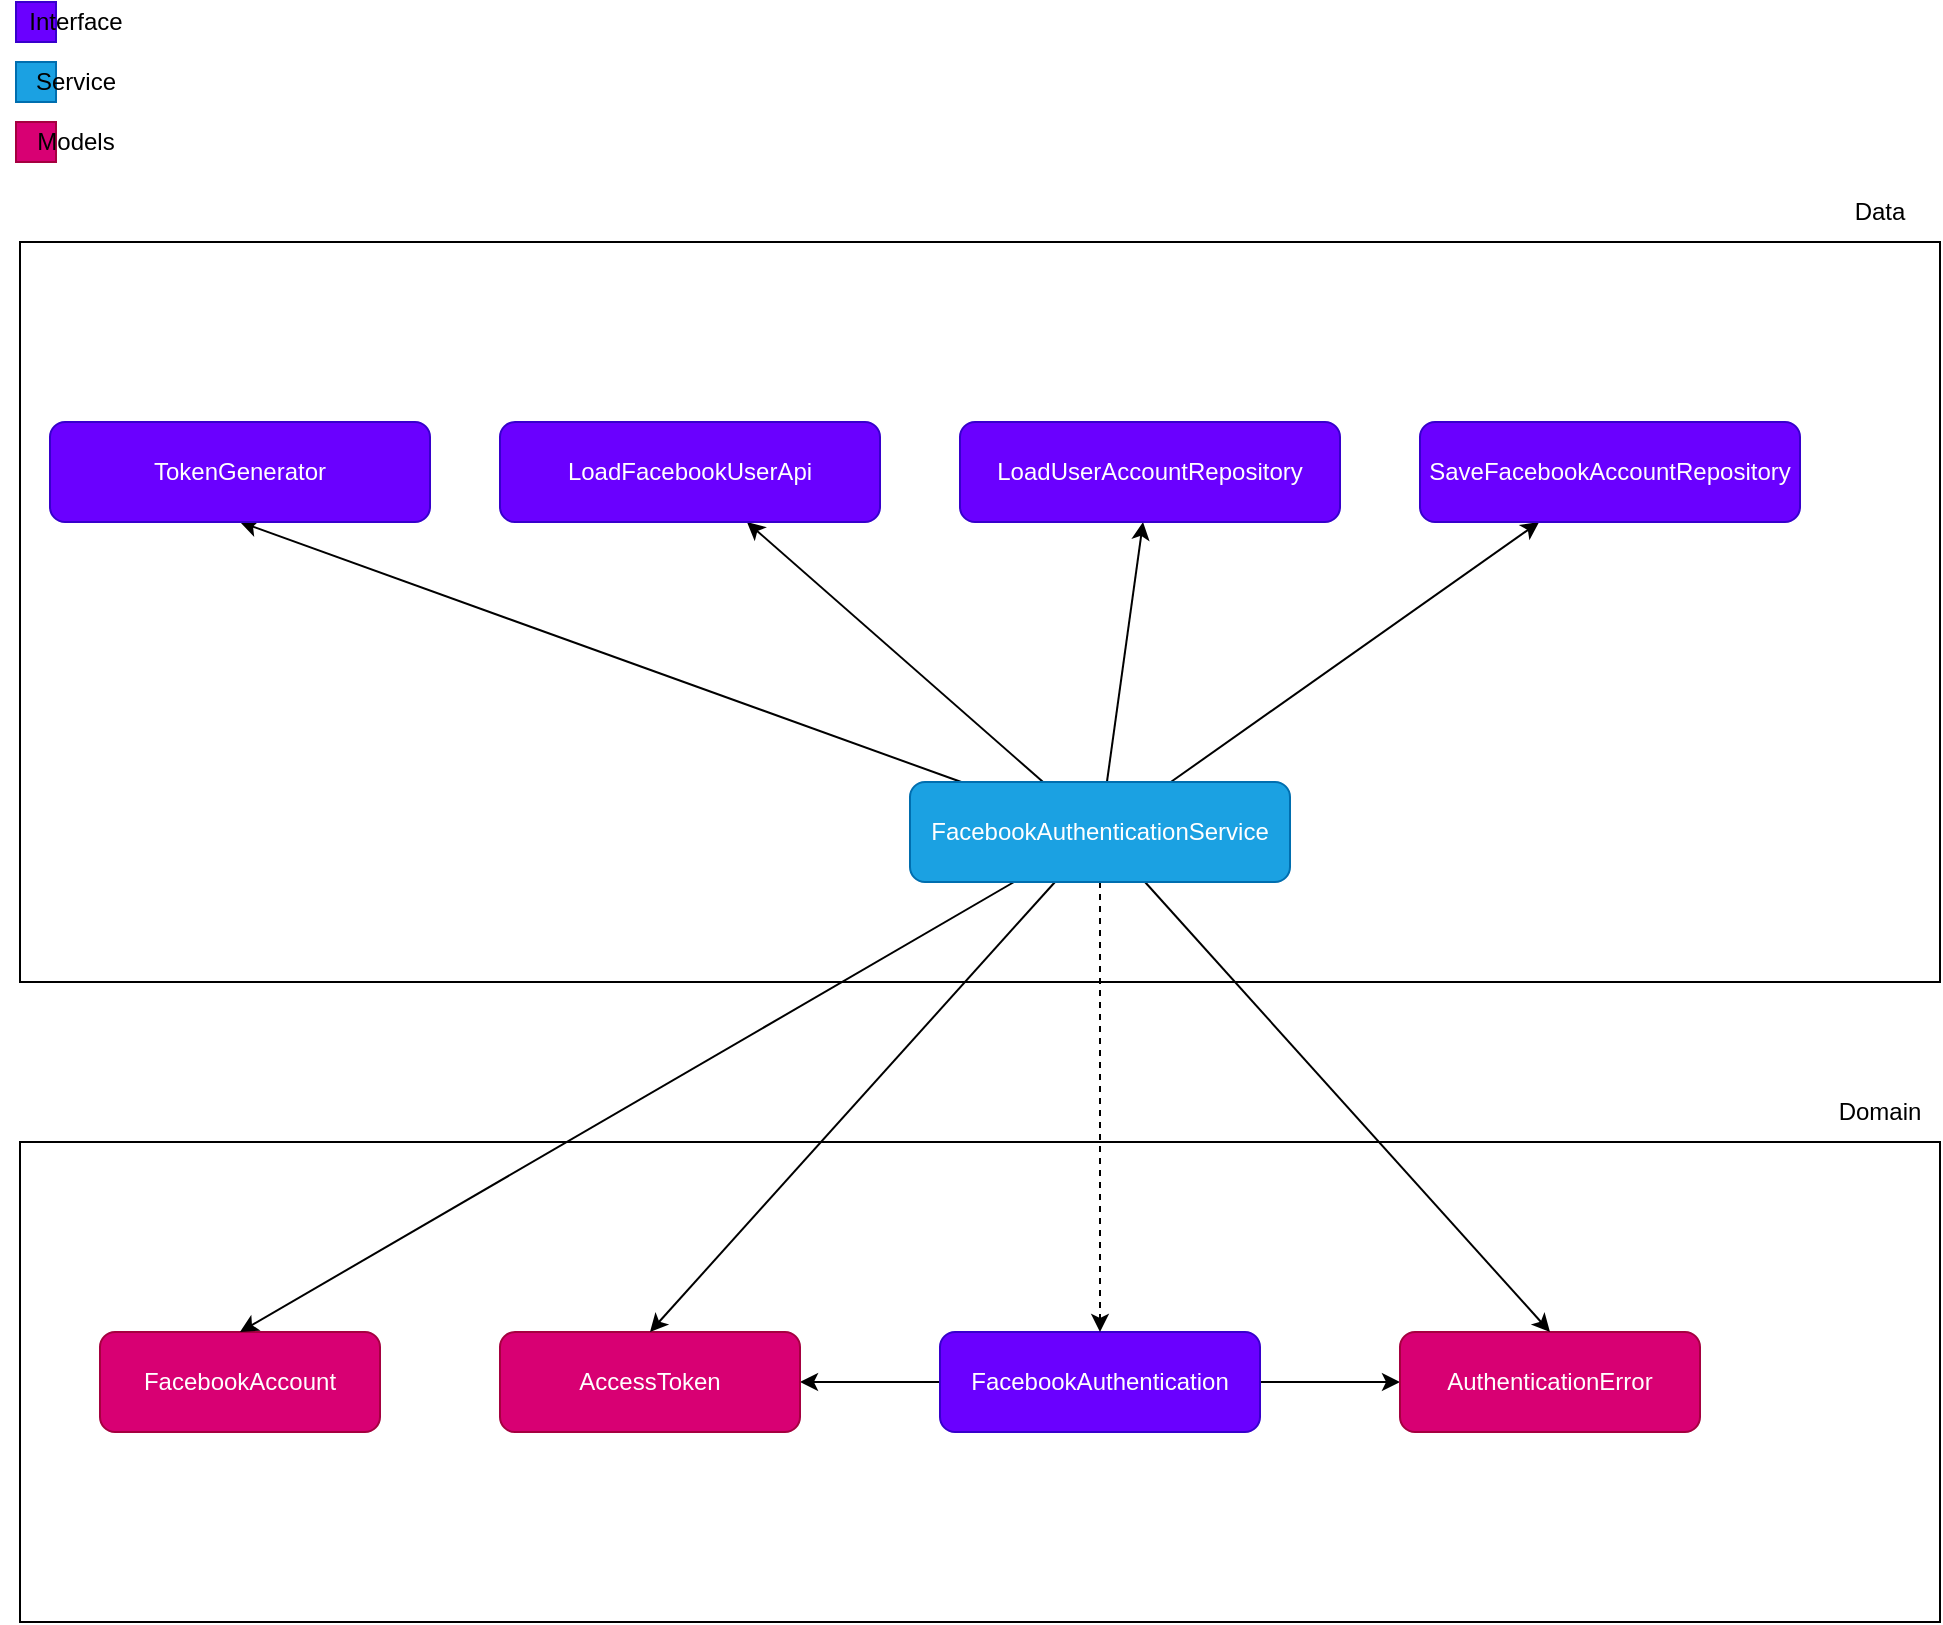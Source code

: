 <mxfile>
    <diagram id="adX_DWiQPFzfscTD6Vnd" name="Page-1">
        <mxGraphModel dx="247" dy="192" grid="1" gridSize="10" guides="1" tooltips="1" connect="1" arrows="1" fold="1" page="1" pageScale="1" pageWidth="1920" pageHeight="1200" background="none" math="0" shadow="0">
            <root>
                <mxCell id="0"/>
                <mxCell id="1" parent="0"/>
                <mxCell id="5" value="" style="rounded=0;whiteSpace=wrap;html=1;" vertex="1" parent="1">
                    <mxGeometry x="510" y="610" width="960" height="240" as="geometry"/>
                </mxCell>
                <mxCell id="6" value="Domain" style="text;strokeColor=none;align=center;fillColor=none;html=1;verticalAlign=middle;whiteSpace=wrap;rounded=0;" vertex="1" parent="1">
                    <mxGeometry x="1410" y="580" width="60" height="30" as="geometry"/>
                </mxCell>
                <mxCell id="12" value="" style="edgeStyle=none;html=1;" edge="1" parent="1" source="7" target="9">
                    <mxGeometry relative="1" as="geometry"/>
                </mxCell>
                <mxCell id="13" style="edgeStyle=none;html=1;" edge="1" parent="1" source="7" target="10">
                    <mxGeometry relative="1" as="geometry"/>
                </mxCell>
                <mxCell id="7" value="FacebookAuthentication" style="rounded=1;whiteSpace=wrap;html=1;fillColor=#6a00ff;fontColor=#ffffff;strokeColor=#3700CC;" vertex="1" parent="1">
                    <mxGeometry x="970" y="705" width="160" height="50" as="geometry"/>
                </mxCell>
                <mxCell id="8" value="FacebookAccount" style="rounded=1;whiteSpace=wrap;html=1;fillColor=#d80073;fontColor=#ffffff;strokeColor=#A50040;" vertex="1" parent="1">
                    <mxGeometry x="550" y="705" width="140" height="50" as="geometry"/>
                </mxCell>
                <mxCell id="9" value="AccessToken" style="rounded=1;whiteSpace=wrap;html=1;fillColor=#d80073;fontColor=#ffffff;strokeColor=#A50040;" vertex="1" parent="1">
                    <mxGeometry x="750" y="705" width="150" height="50" as="geometry"/>
                </mxCell>
                <mxCell id="10" value="AuthenticationError" style="rounded=1;whiteSpace=wrap;html=1;fillColor=#d80073;fontColor=#ffffff;strokeColor=#A50040;" vertex="1" parent="1">
                    <mxGeometry x="1200" y="705" width="150" height="50" as="geometry"/>
                </mxCell>
                <mxCell id="14" value="" style="rounded=0;whiteSpace=wrap;html=1;" vertex="1" parent="1">
                    <mxGeometry x="510" y="160" width="960" height="370" as="geometry"/>
                </mxCell>
                <mxCell id="15" value="Data" style="text;strokeColor=none;align=center;fillColor=none;html=1;verticalAlign=middle;whiteSpace=wrap;rounded=0;" vertex="1" parent="1">
                    <mxGeometry x="1410" y="130" width="60" height="30" as="geometry"/>
                </mxCell>
                <mxCell id="22" style="edgeStyle=none;html=1;dashed=1;" edge="1" parent="1" source="18" target="7">
                    <mxGeometry relative="1" as="geometry"/>
                </mxCell>
                <mxCell id="27" style="edgeStyle=none;html=1;entryX=0.5;entryY=1;entryDx=0;entryDy=0;" edge="1" parent="1" source="18" target="23">
                    <mxGeometry relative="1" as="geometry"/>
                </mxCell>
                <mxCell id="28" style="edgeStyle=none;html=1;" edge="1" parent="1" source="18" target="24">
                    <mxGeometry relative="1" as="geometry"/>
                </mxCell>
                <mxCell id="29" style="edgeStyle=none;html=1;" edge="1" parent="1" source="18" target="26">
                    <mxGeometry relative="1" as="geometry"/>
                </mxCell>
                <mxCell id="30" style="edgeStyle=none;html=1;" edge="1" parent="1" source="18" target="25">
                    <mxGeometry relative="1" as="geometry"/>
                </mxCell>
                <mxCell id="32" style="edgeStyle=none;html=1;entryX=0.5;entryY=0;entryDx=0;entryDy=0;" edge="1" parent="1" source="18" target="9">
                    <mxGeometry relative="1" as="geometry"/>
                </mxCell>
                <mxCell id="33" style="edgeStyle=none;html=1;entryX=0.5;entryY=0;entryDx=0;entryDy=0;" edge="1" parent="1" source="18" target="8">
                    <mxGeometry relative="1" as="geometry"/>
                </mxCell>
                <mxCell id="34" style="edgeStyle=none;html=1;entryX=0.5;entryY=0;entryDx=0;entryDy=0;" edge="1" parent="1" source="18" target="10">
                    <mxGeometry relative="1" as="geometry"/>
                </mxCell>
                <mxCell id="18" value="FacebookAuthenticationService" style="rounded=1;whiteSpace=wrap;html=1;fillColor=#1ba1e2;fontColor=#ffffff;strokeColor=#006EAF;" vertex="1" parent="1">
                    <mxGeometry x="955" y="430" width="190" height="50" as="geometry"/>
                </mxCell>
                <mxCell id="23" value="TokenGenerator" style="rounded=1;whiteSpace=wrap;html=1;fillColor=#6a00ff;fontColor=#ffffff;strokeColor=#3700CC;" vertex="1" parent="1">
                    <mxGeometry x="525" y="250" width="190" height="50" as="geometry"/>
                </mxCell>
                <mxCell id="24" value="LoadFacebookUserApi" style="rounded=1;whiteSpace=wrap;html=1;fillColor=#6a00ff;fontColor=#ffffff;strokeColor=#3700CC;" vertex="1" parent="1">
                    <mxGeometry x="750" y="250" width="190" height="50" as="geometry"/>
                </mxCell>
                <mxCell id="25" value="SaveFacebookAccountRepository" style="rounded=1;whiteSpace=wrap;html=1;fillColor=#6a00ff;fontColor=#ffffff;strokeColor=#3700CC;" vertex="1" parent="1">
                    <mxGeometry x="1210" y="250" width="190" height="50" as="geometry"/>
                </mxCell>
                <mxCell id="26" value="LoadUserAccountRepository" style="rounded=1;whiteSpace=wrap;html=1;fillColor=#6a00ff;fontColor=#ffffff;strokeColor=#3700CC;" vertex="1" parent="1">
                    <mxGeometry x="980" y="250" width="190" height="50" as="geometry"/>
                </mxCell>
                <mxCell id="35" value="" style="whiteSpace=wrap;html=1;aspect=fixed;rounded=0;fillColor=#6a00ff;fontColor=#ffffff;strokeColor=#3700CC;" vertex="1" parent="1">
                    <mxGeometry x="508" y="40" width="20" height="20" as="geometry"/>
                </mxCell>
                <mxCell id="36" value="Interface" style="text;strokeColor=none;align=center;fillColor=none;html=1;verticalAlign=middle;whiteSpace=wrap;rounded=0;" vertex="1" parent="1">
                    <mxGeometry x="508" y="40" width="60" height="20" as="geometry"/>
                </mxCell>
                <mxCell id="40" value="" style="edgeStyle=none;html=1;" edge="1" parent="1" source="37" target="38">
                    <mxGeometry relative="1" as="geometry"/>
                </mxCell>
                <mxCell id="37" value="" style="whiteSpace=wrap;html=1;aspect=fixed;rounded=0;fillColor=#1ba1e2;fontColor=#ffffff;strokeColor=#006EAF;" vertex="1" parent="1">
                    <mxGeometry x="508" y="70" width="20" height="20" as="geometry"/>
                </mxCell>
                <mxCell id="38" value="Service" style="text;strokeColor=none;align=center;fillColor=none;html=1;verticalAlign=middle;whiteSpace=wrap;rounded=0;" vertex="1" parent="1">
                    <mxGeometry x="508" y="70" width="60" height="20" as="geometry"/>
                </mxCell>
                <mxCell id="41" value="" style="edgeStyle=none;html=1;" edge="1" parent="1" source="42" target="43">
                    <mxGeometry relative="1" as="geometry"/>
                </mxCell>
                <mxCell id="42" value="" style="whiteSpace=wrap;html=1;aspect=fixed;rounded=0;fillColor=#d80073;fontColor=#ffffff;strokeColor=#A50040;" vertex="1" parent="1">
                    <mxGeometry x="508" y="100" width="20" height="20" as="geometry"/>
                </mxCell>
                <mxCell id="43" value="Models" style="text;strokeColor=none;align=center;fillColor=none;html=1;verticalAlign=middle;whiteSpace=wrap;rounded=0;" vertex="1" parent="1">
                    <mxGeometry x="508" y="100" width="60" height="20" as="geometry"/>
                </mxCell>
            </root>
        </mxGraphModel>
    </diagram>
</mxfile>
